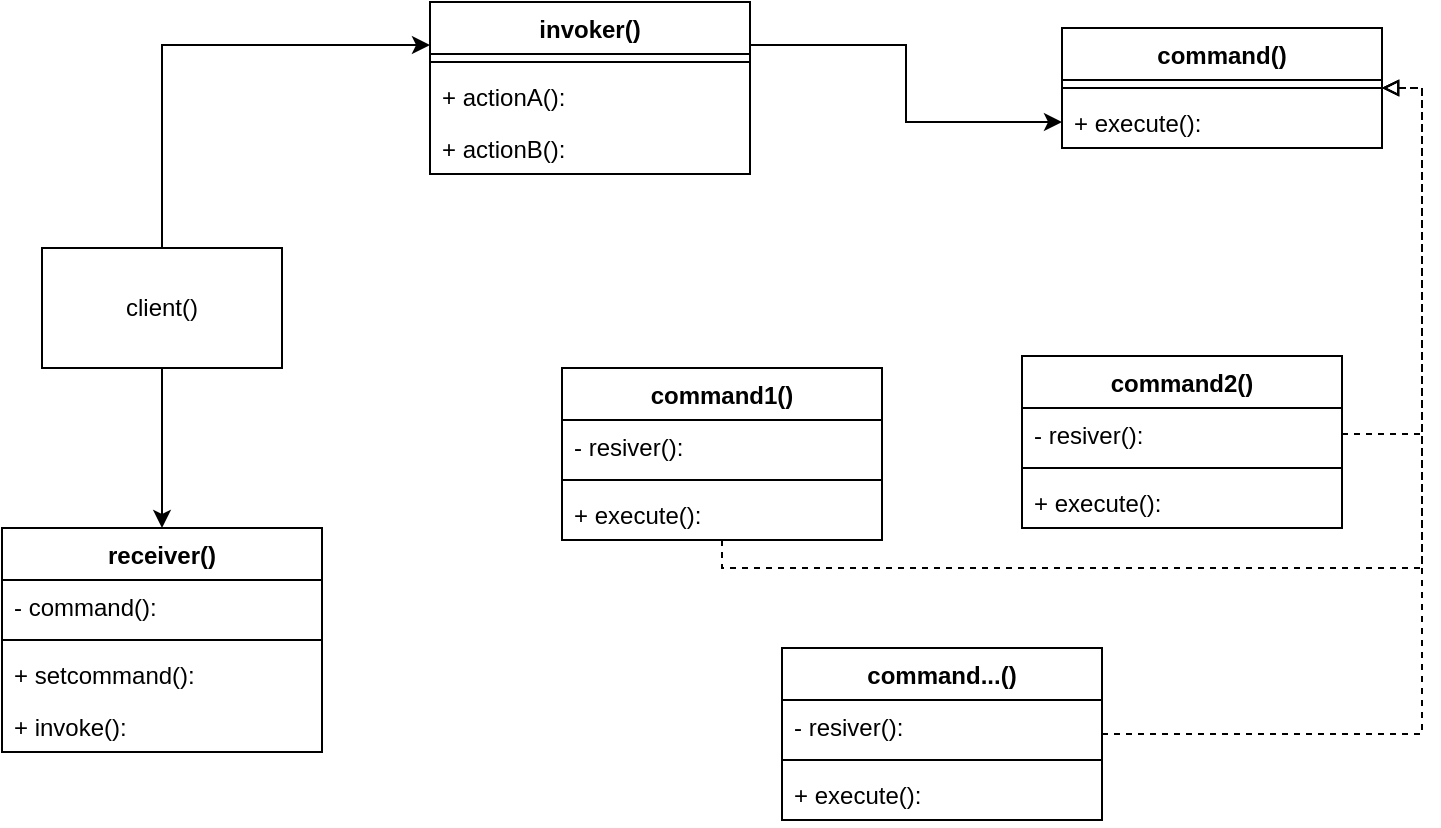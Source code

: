 <mxfile version="26.2.9">
  <diagram name="Страница — 1" id="VW0wj2Trrp1MrJ7tkcuN">
    <mxGraphModel dx="1380" dy="764" grid="1" gridSize="10" guides="1" tooltips="1" connect="1" arrows="1" fold="1" page="1" pageScale="1" pageWidth="827" pageHeight="1169" math="0" shadow="0">
      <root>
        <mxCell id="0" />
        <mxCell id="1" parent="0" />
        <mxCell id="skyduBIyEFfwFCBg34DL-1" value="command()" style="swimlane;fontStyle=1;align=center;verticalAlign=top;childLayout=stackLayout;horizontal=1;startSize=26;horizontalStack=0;resizeParent=1;resizeParentMax=0;resizeLast=0;collapsible=1;marginBottom=0;whiteSpace=wrap;html=1;" vertex="1" parent="1">
          <mxGeometry x="570" y="70" width="160" height="60" as="geometry" />
        </mxCell>
        <mxCell id="skyduBIyEFfwFCBg34DL-3" value="" style="line;strokeWidth=1;fillColor=none;align=left;verticalAlign=middle;spacingTop=-1;spacingLeft=3;spacingRight=3;rotatable=0;labelPosition=right;points=[];portConstraint=eastwest;strokeColor=inherit;" vertex="1" parent="skyduBIyEFfwFCBg34DL-1">
          <mxGeometry y="26" width="160" height="8" as="geometry" />
        </mxCell>
        <mxCell id="skyduBIyEFfwFCBg34DL-4" value="+ execute():" style="text;strokeColor=none;fillColor=none;align=left;verticalAlign=top;spacingLeft=4;spacingRight=4;overflow=hidden;rotatable=0;points=[[0,0.5],[1,0.5]];portConstraint=eastwest;whiteSpace=wrap;html=1;" vertex="1" parent="skyduBIyEFfwFCBg34DL-1">
          <mxGeometry y="34" width="160" height="26" as="geometry" />
        </mxCell>
        <mxCell id="skyduBIyEFfwFCBg34DL-15" style="edgeStyle=orthogonalEdgeStyle;rounded=0;orthogonalLoop=1;jettySize=auto;html=1;exitX=1;exitY=0.25;exitDx=0;exitDy=0;entryX=0;entryY=0.5;entryDx=0;entryDy=0;" edge="1" parent="1" source="skyduBIyEFfwFCBg34DL-5" target="skyduBIyEFfwFCBg34DL-4">
          <mxGeometry relative="1" as="geometry" />
        </mxCell>
        <mxCell id="skyduBIyEFfwFCBg34DL-5" value="invoker()" style="swimlane;fontStyle=1;align=center;verticalAlign=top;childLayout=stackLayout;horizontal=1;startSize=26;horizontalStack=0;resizeParent=1;resizeParentMax=0;resizeLast=0;collapsible=1;marginBottom=0;whiteSpace=wrap;html=1;" vertex="1" parent="1">
          <mxGeometry x="254" y="57" width="160" height="86" as="geometry" />
        </mxCell>
        <mxCell id="skyduBIyEFfwFCBg34DL-7" value="" style="line;strokeWidth=1;fillColor=none;align=left;verticalAlign=middle;spacingTop=-1;spacingLeft=3;spacingRight=3;rotatable=0;labelPosition=right;points=[];portConstraint=eastwest;strokeColor=inherit;" vertex="1" parent="skyduBIyEFfwFCBg34DL-5">
          <mxGeometry y="26" width="160" height="8" as="geometry" />
        </mxCell>
        <mxCell id="skyduBIyEFfwFCBg34DL-8" value="+ actionA():" style="text;strokeColor=none;fillColor=none;align=left;verticalAlign=top;spacingLeft=4;spacingRight=4;overflow=hidden;rotatable=0;points=[[0,0.5],[1,0.5]];portConstraint=eastwest;whiteSpace=wrap;html=1;" vertex="1" parent="skyduBIyEFfwFCBg34DL-5">
          <mxGeometry y="34" width="160" height="26" as="geometry" />
        </mxCell>
        <mxCell id="skyduBIyEFfwFCBg34DL-14" value="+ actionB():" style="text;strokeColor=none;fillColor=none;align=left;verticalAlign=top;spacingLeft=4;spacingRight=4;overflow=hidden;rotatable=0;points=[[0,0.5],[1,0.5]];portConstraint=eastwest;whiteSpace=wrap;html=1;" vertex="1" parent="skyduBIyEFfwFCBg34DL-5">
          <mxGeometry y="60" width="160" height="26" as="geometry" />
        </mxCell>
        <mxCell id="skyduBIyEFfwFCBg34DL-9" value="receiver()" style="swimlane;fontStyle=1;align=center;verticalAlign=top;childLayout=stackLayout;horizontal=1;startSize=26;horizontalStack=0;resizeParent=1;resizeParentMax=0;resizeLast=0;collapsible=1;marginBottom=0;whiteSpace=wrap;html=1;" vertex="1" parent="1">
          <mxGeometry x="40" y="320" width="160" height="112" as="geometry" />
        </mxCell>
        <mxCell id="skyduBIyEFfwFCBg34DL-10" value="- command():" style="text;strokeColor=none;fillColor=none;align=left;verticalAlign=top;spacingLeft=4;spacingRight=4;overflow=hidden;rotatable=0;points=[[0,0.5],[1,0.5]];portConstraint=eastwest;whiteSpace=wrap;html=1;" vertex="1" parent="skyduBIyEFfwFCBg34DL-9">
          <mxGeometry y="26" width="160" height="26" as="geometry" />
        </mxCell>
        <mxCell id="skyduBIyEFfwFCBg34DL-11" value="" style="line;strokeWidth=1;fillColor=none;align=left;verticalAlign=middle;spacingTop=-1;spacingLeft=3;spacingRight=3;rotatable=0;labelPosition=right;points=[];portConstraint=eastwest;strokeColor=inherit;" vertex="1" parent="skyduBIyEFfwFCBg34DL-9">
          <mxGeometry y="52" width="160" height="8" as="geometry" />
        </mxCell>
        <mxCell id="skyduBIyEFfwFCBg34DL-12" value="+ setcommand():" style="text;strokeColor=none;fillColor=none;align=left;verticalAlign=top;spacingLeft=4;spacingRight=4;overflow=hidden;rotatable=0;points=[[0,0.5],[1,0.5]];portConstraint=eastwest;whiteSpace=wrap;html=1;" vertex="1" parent="skyduBIyEFfwFCBg34DL-9">
          <mxGeometry y="60" width="160" height="26" as="geometry" />
        </mxCell>
        <mxCell id="skyduBIyEFfwFCBg34DL-16" value="+ invoke():" style="text;strokeColor=none;fillColor=none;align=left;verticalAlign=top;spacingLeft=4;spacingRight=4;overflow=hidden;rotatable=0;points=[[0,0.5],[1,0.5]];portConstraint=eastwest;whiteSpace=wrap;html=1;" vertex="1" parent="skyduBIyEFfwFCBg34DL-9">
          <mxGeometry y="86" width="160" height="26" as="geometry" />
        </mxCell>
        <mxCell id="skyduBIyEFfwFCBg34DL-18" style="edgeStyle=orthogonalEdgeStyle;rounded=0;orthogonalLoop=1;jettySize=auto;html=1;exitX=0.5;exitY=0;exitDx=0;exitDy=0;entryX=0;entryY=0.25;entryDx=0;entryDy=0;" edge="1" parent="1" source="skyduBIyEFfwFCBg34DL-17" target="skyduBIyEFfwFCBg34DL-5">
          <mxGeometry relative="1" as="geometry" />
        </mxCell>
        <mxCell id="skyduBIyEFfwFCBg34DL-19" style="edgeStyle=orthogonalEdgeStyle;rounded=0;orthogonalLoop=1;jettySize=auto;html=1;exitX=0.5;exitY=1;exitDx=0;exitDy=0;entryX=0.5;entryY=0;entryDx=0;entryDy=0;" edge="1" parent="1" source="skyduBIyEFfwFCBg34DL-17" target="skyduBIyEFfwFCBg34DL-9">
          <mxGeometry relative="1" as="geometry" />
        </mxCell>
        <mxCell id="skyduBIyEFfwFCBg34DL-17" value="client()" style="rounded=0;whiteSpace=wrap;html=1;" vertex="1" parent="1">
          <mxGeometry x="60" y="180" width="120" height="60" as="geometry" />
        </mxCell>
        <mxCell id="skyduBIyEFfwFCBg34DL-34" style="edgeStyle=orthogonalEdgeStyle;rounded=0;orthogonalLoop=1;jettySize=auto;html=1;entryX=1;entryY=0.5;entryDx=0;entryDy=0;dashed=1;endArrow=block;endFill=0;" edge="1" parent="1" source="skyduBIyEFfwFCBg34DL-20" target="skyduBIyEFfwFCBg34DL-1">
          <mxGeometry relative="1" as="geometry">
            <Array as="points">
              <mxPoint x="400" y="340" />
              <mxPoint x="750" y="340" />
              <mxPoint x="750" y="100" />
            </Array>
          </mxGeometry>
        </mxCell>
        <mxCell id="skyduBIyEFfwFCBg34DL-20" value="command1()" style="swimlane;fontStyle=1;align=center;verticalAlign=top;childLayout=stackLayout;horizontal=1;startSize=26;horizontalStack=0;resizeParent=1;resizeParentMax=0;resizeLast=0;collapsible=1;marginBottom=0;whiteSpace=wrap;html=1;" vertex="1" parent="1">
          <mxGeometry x="320" y="240" width="160" height="86" as="geometry" />
        </mxCell>
        <mxCell id="skyduBIyEFfwFCBg34DL-21" value="- resiver():" style="text;strokeColor=none;fillColor=none;align=left;verticalAlign=top;spacingLeft=4;spacingRight=4;overflow=hidden;rotatable=0;points=[[0,0.5],[1,0.5]];portConstraint=eastwest;whiteSpace=wrap;html=1;" vertex="1" parent="skyduBIyEFfwFCBg34DL-20">
          <mxGeometry y="26" width="160" height="26" as="geometry" />
        </mxCell>
        <mxCell id="skyduBIyEFfwFCBg34DL-22" value="" style="line;strokeWidth=1;fillColor=none;align=left;verticalAlign=middle;spacingTop=-1;spacingLeft=3;spacingRight=3;rotatable=0;labelPosition=right;points=[];portConstraint=eastwest;strokeColor=inherit;" vertex="1" parent="skyduBIyEFfwFCBg34DL-20">
          <mxGeometry y="52" width="160" height="8" as="geometry" />
        </mxCell>
        <mxCell id="skyduBIyEFfwFCBg34DL-23" value="+ execute():" style="text;strokeColor=none;fillColor=none;align=left;verticalAlign=top;spacingLeft=4;spacingRight=4;overflow=hidden;rotatable=0;points=[[0,0.5],[1,0.5]];portConstraint=eastwest;whiteSpace=wrap;html=1;" vertex="1" parent="skyduBIyEFfwFCBg34DL-20">
          <mxGeometry y="60" width="160" height="26" as="geometry" />
        </mxCell>
        <mxCell id="skyduBIyEFfwFCBg34DL-24" value="command2()" style="swimlane;fontStyle=1;align=center;verticalAlign=top;childLayout=stackLayout;horizontal=1;startSize=26;horizontalStack=0;resizeParent=1;resizeParentMax=0;resizeLast=0;collapsible=1;marginBottom=0;whiteSpace=wrap;html=1;" vertex="1" parent="1">
          <mxGeometry x="550" y="234" width="160" height="86" as="geometry" />
        </mxCell>
        <mxCell id="skyduBIyEFfwFCBg34DL-25" value="- resiver():" style="text;strokeColor=none;fillColor=none;align=left;verticalAlign=top;spacingLeft=4;spacingRight=4;overflow=hidden;rotatable=0;points=[[0,0.5],[1,0.5]];portConstraint=eastwest;whiteSpace=wrap;html=1;" vertex="1" parent="skyduBIyEFfwFCBg34DL-24">
          <mxGeometry y="26" width="160" height="26" as="geometry" />
        </mxCell>
        <mxCell id="skyduBIyEFfwFCBg34DL-26" value="" style="line;strokeWidth=1;fillColor=none;align=left;verticalAlign=middle;spacingTop=-1;spacingLeft=3;spacingRight=3;rotatable=0;labelPosition=right;points=[];portConstraint=eastwest;strokeColor=inherit;" vertex="1" parent="skyduBIyEFfwFCBg34DL-24">
          <mxGeometry y="52" width="160" height="8" as="geometry" />
        </mxCell>
        <mxCell id="skyduBIyEFfwFCBg34DL-27" value="+ execute():" style="text;strokeColor=none;fillColor=none;align=left;verticalAlign=top;spacingLeft=4;spacingRight=4;overflow=hidden;rotatable=0;points=[[0,0.5],[1,0.5]];portConstraint=eastwest;whiteSpace=wrap;html=1;" vertex="1" parent="skyduBIyEFfwFCBg34DL-24">
          <mxGeometry y="60" width="160" height="26" as="geometry" />
        </mxCell>
        <mxCell id="skyduBIyEFfwFCBg34DL-28" value="command...()" style="swimlane;fontStyle=1;align=center;verticalAlign=top;childLayout=stackLayout;horizontal=1;startSize=26;horizontalStack=0;resizeParent=1;resizeParentMax=0;resizeLast=0;collapsible=1;marginBottom=0;whiteSpace=wrap;html=1;" vertex="1" parent="1">
          <mxGeometry x="430" y="380" width="160" height="86" as="geometry" />
        </mxCell>
        <mxCell id="skyduBIyEFfwFCBg34DL-29" value="- resiver():" style="text;strokeColor=none;fillColor=none;align=left;verticalAlign=top;spacingLeft=4;spacingRight=4;overflow=hidden;rotatable=0;points=[[0,0.5],[1,0.5]];portConstraint=eastwest;whiteSpace=wrap;html=1;" vertex="1" parent="skyduBIyEFfwFCBg34DL-28">
          <mxGeometry y="26" width="160" height="26" as="geometry" />
        </mxCell>
        <mxCell id="skyduBIyEFfwFCBg34DL-30" value="" style="line;strokeWidth=1;fillColor=none;align=left;verticalAlign=middle;spacingTop=-1;spacingLeft=3;spacingRight=3;rotatable=0;labelPosition=right;points=[];portConstraint=eastwest;strokeColor=inherit;" vertex="1" parent="skyduBIyEFfwFCBg34DL-28">
          <mxGeometry y="52" width="160" height="8" as="geometry" />
        </mxCell>
        <mxCell id="skyduBIyEFfwFCBg34DL-31" value="+ execute():" style="text;strokeColor=none;fillColor=none;align=left;verticalAlign=top;spacingLeft=4;spacingRight=4;overflow=hidden;rotatable=0;points=[[0,0.5],[1,0.5]];portConstraint=eastwest;whiteSpace=wrap;html=1;" vertex="1" parent="skyduBIyEFfwFCBg34DL-28">
          <mxGeometry y="60" width="160" height="26" as="geometry" />
        </mxCell>
        <mxCell id="skyduBIyEFfwFCBg34DL-32" style="edgeStyle=orthogonalEdgeStyle;rounded=0;orthogonalLoop=1;jettySize=auto;html=1;entryX=1;entryY=-0.154;entryDx=0;entryDy=0;entryPerimeter=0;dashed=1;endArrow=block;endFill=0;" edge="1" parent="1" source="skyduBIyEFfwFCBg34DL-28" target="skyduBIyEFfwFCBg34DL-4">
          <mxGeometry relative="1" as="geometry">
            <Array as="points">
              <mxPoint x="750" y="423" />
              <mxPoint x="750" y="100" />
            </Array>
          </mxGeometry>
        </mxCell>
        <mxCell id="skyduBIyEFfwFCBg34DL-35" style="edgeStyle=orthogonalEdgeStyle;rounded=0;orthogonalLoop=1;jettySize=auto;html=1;entryX=1;entryY=0.5;entryDx=0;entryDy=0;dashed=1;endArrow=block;endFill=0;" edge="1" parent="1" source="skyduBIyEFfwFCBg34DL-25" target="skyduBIyEFfwFCBg34DL-1">
          <mxGeometry relative="1" as="geometry" />
        </mxCell>
      </root>
    </mxGraphModel>
  </diagram>
</mxfile>
